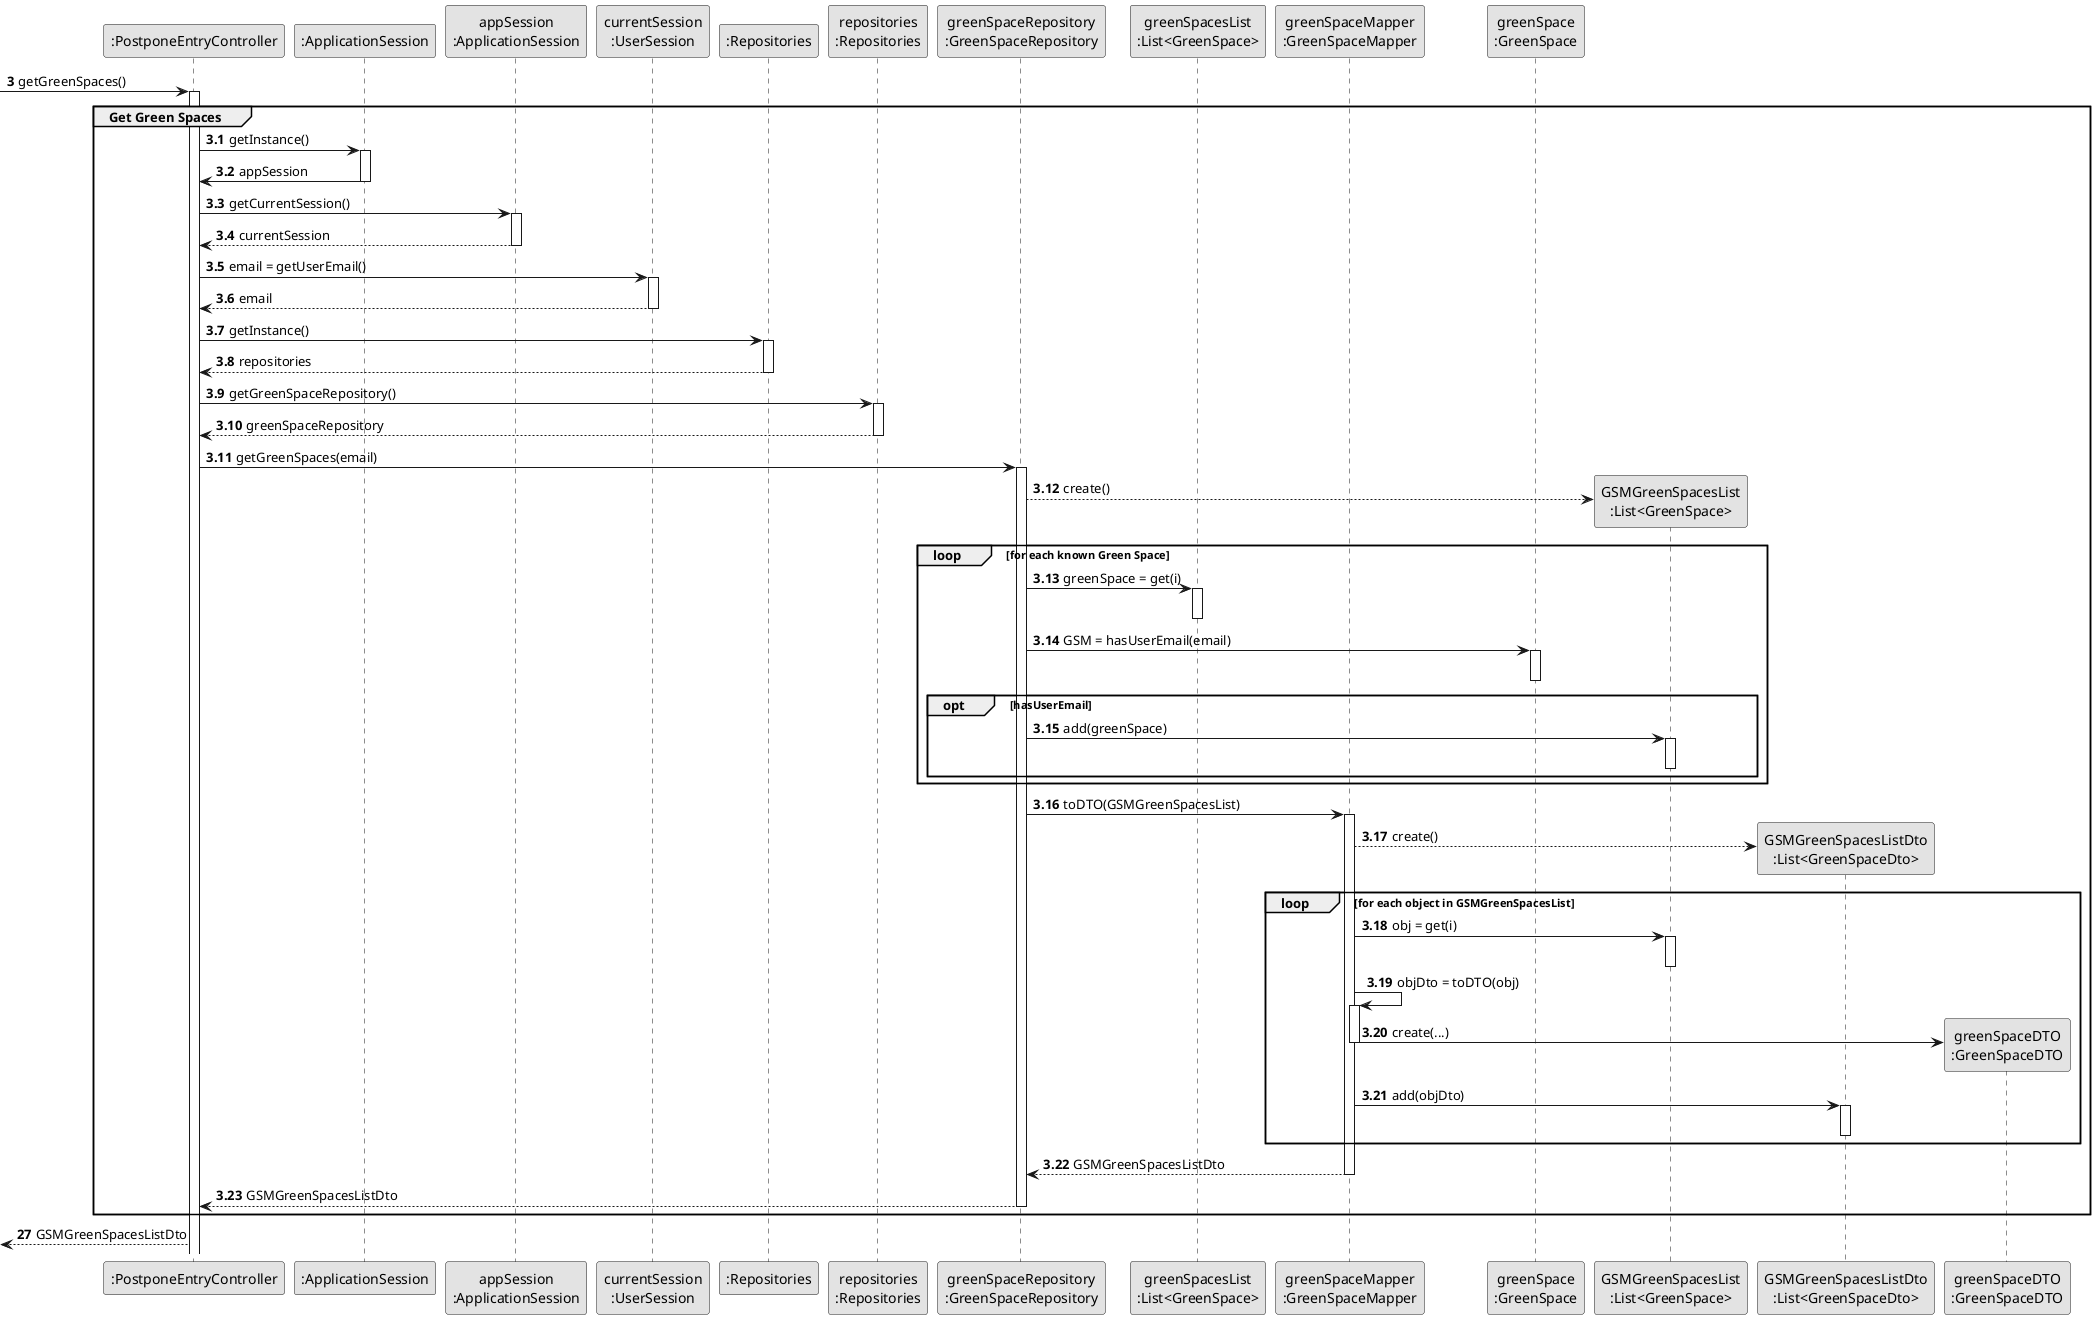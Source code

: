 @startuml
skinparam monochrome true
skinparam packageStyle rectangle
skinparam shadowing false

participant ":PostponeEntryController" as CTRL
participant ":ApplicationSession" as _APP
participant "appSession\n:ApplicationSession" as APP
participant "currentSession\n:UserSession" as SESSION
participant ":Repositories" as RepositorySingleton
participant "repositories\n:Repositories" as PLAT
participant "greenSpaceRepository\n:GreenSpaceRepository" as GreenSpaceRepository
participant "greenSpacesList\n:List<GreenSpace>" as greenSpacesList
participant "greenSpaceMapper\n:GreenSpaceMapper" as GreenSpaceMapper
participant "greenSpace\n:GreenSpace" as greenSpace
participant "GSMGreenSpacesList\n:List<GreenSpace>" as GSMGreenSpacesList
participant "GSMGreenSpacesListDto\n:List<GreenSpaceDto>" as GSMGreenSpacesListDto
participant "greenSpaceDTO\n:GreenSpaceDTO" as greenSpaceDTO

autonumber 3
-> CTRL : getGreenSpaces()

autonumber 3.1

activate CTRL
    group Get Green Spaces

           CTRL -> _APP: getInstance()
           activate _APP

           _APP -> CTRL: appSession
           deactivate _APP

           CTRL -> APP: getCurrentSession()
           activate APP

           APP --> CTRL: currentSession
           deactivate APP

           CTRL -> SESSION: email = getUserEmail()
           activate SESSION

           SESSION --> CTRL: email
           deactivate SESSION

           CTRL -> RepositorySingleton : getInstance()
           activate RepositorySingleton

           RepositorySingleton --> CTRL: repositories
           deactivate RepositorySingleton

           CTRL -> PLAT : getGreenSpaceRepository()
           activate PLAT

           PLAT --> CTRL : greenSpaceRepository
           deactivate PLAT

           CTRL -> GreenSpaceRepository : getGreenSpaces(email)
           activate GreenSpaceRepository

           GreenSpaceRepository --> GSMGreenSpacesList** : create()

           loop for each known Green Space
           GreenSpaceRepository -> greenSpacesList : greenSpace = get(i)
           activate greenSpacesList
           deactivate greenSpacesList

           GreenSpaceRepository -> greenSpace : GSM = hasUserEmail(email)
           activate greenSpace
           deactivate greenSpace

           opt hasUserEmail
           GreenSpaceRepository -> GSMGreenSpacesList : add(greenSpace)
           activate GSMGreenSpacesList
           deactivate GSMGreenSpacesList
           end opt

           end loop

           GreenSpaceRepository -> GreenSpaceMapper : toDTO(GSMGreenSpacesList)
           activate GreenSpaceMapper

           GreenSpaceMapper --> GSMGreenSpacesListDto** : create()

           loop for each object in GSMGreenSpacesList
           GreenSpaceMapper -> GSMGreenSpacesList : obj = get(i)
           activate GSMGreenSpacesList

           deactivate GSMGreenSpacesList

           GreenSpaceMapper -> GreenSpaceMapper : objDto = toDTO(obj)
           activate GreenSpaceMapper

           GreenSpaceMapper -> greenSpaceDTO** :create(...)
           deactivate GreenSpaceMapper

           GreenSpaceMapper -> GSMGreenSpacesListDto : add(objDto)
           activate GSMGreenSpacesListDto

           deactivate GSMGreenSpacesListDto

           end loop

           GreenSpaceMapper --> GreenSpaceRepository : GSMGreenSpacesListDto
           deactivate GreenSpaceMapper

           GreenSpaceRepository --> CTRL : GSMGreenSpacesListDto
           deactivate GreenSpaceRepository


end group
autonumber 27
<-- CTRL : GSMGreenSpacesListDto

@enduml